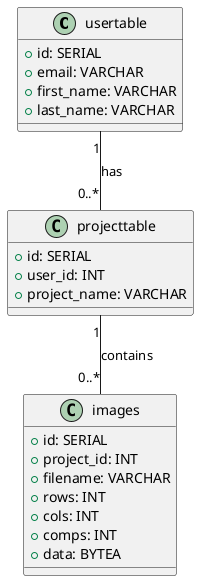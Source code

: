 @startuml

class usertable {
    +id: SERIAL
    +email: VARCHAR
    +first_name: VARCHAR
    +last_name: VARCHAR
}

class projecttable {
    +id: SERIAL
    +user_id: INT
    +project_name: VARCHAR
}

class images {
    +id: SERIAL
    +project_id: INT
    +filename: VARCHAR
    +rows: INT
    +cols: INT
    +comps: INT
    +data: BYTEA
}

usertable "1" -- "0..*" projecttable : "has"
projecttable "1" -- "0..*" images : "contains"

@enduml